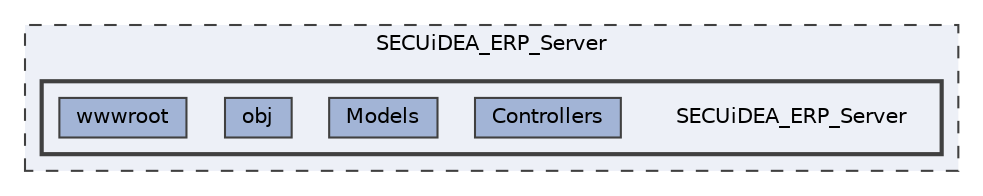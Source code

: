 digraph "D:/Projects/SECUiDEA_ERP/SECUiDEA_ERP_Server/SECUiDEA_ERP_Server"
{
 // LATEX_PDF_SIZE
  bgcolor="transparent";
  edge [fontname=Helvetica,fontsize=10,labelfontname=Helvetica,labelfontsize=10];
  node [fontname=Helvetica,fontsize=10,shape=box,height=0.2,width=0.4];
  compound=true
  subgraph clusterdir_af34b85ff88993e1152170f543ba41d6 {
    graph [ bgcolor="#edf0f7", pencolor="grey25", label="SECUiDEA_ERP_Server", fontname=Helvetica,fontsize=10 style="filled,dashed", URL="dir_af34b85ff88993e1152170f543ba41d6.html",tooltip=""]
  subgraph clusterdir_e3147d111bd9abb5b9521263f4a24daf {
    graph [ bgcolor="#edf0f7", pencolor="grey25", label="", fontname=Helvetica,fontsize=10 style="filled,bold", URL="dir_e3147d111bd9abb5b9521263f4a24daf.html",tooltip=""]
    dir_e3147d111bd9abb5b9521263f4a24daf [shape=plaintext, label="SECUiDEA_ERP_Server"];
  dir_a225e1f05f35e0ceb39b0d04360d61e9 [label="Controllers", fillcolor="#a2b4d6", color="grey25", style="filled", URL="dir_a225e1f05f35e0ceb39b0d04360d61e9.html",tooltip=""];
  dir_e5e918697ed6865781213355e6f6b08a [label="Models", fillcolor="#a2b4d6", color="grey25", style="filled", URL="dir_e5e918697ed6865781213355e6f6b08a.html",tooltip=""];
  dir_c96536ae7a6f8460a2a5180eae2a29f9 [label="obj", fillcolor="#a2b4d6", color="grey25", style="filled", URL="dir_c96536ae7a6f8460a2a5180eae2a29f9.html",tooltip=""];
  dir_718dddf51ff5f056a8aa9969e69f8372 [label="wwwroot", fillcolor="#a2b4d6", color="grey25", style="filled", URL="dir_718dddf51ff5f056a8aa9969e69f8372.html",tooltip=""];
  }
  }
}
